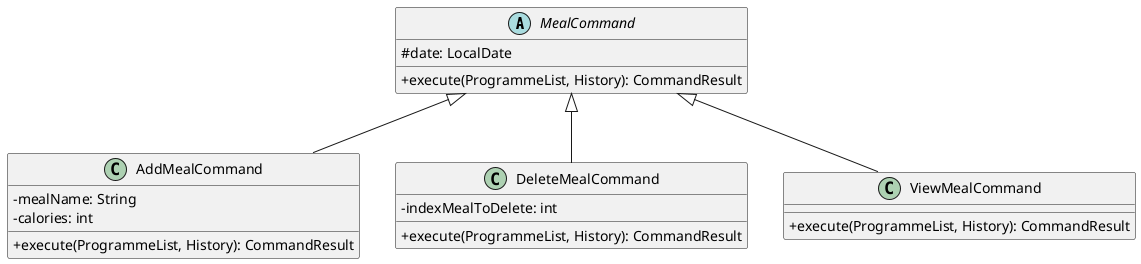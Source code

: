 @startuml

skinparam classAttributeIconSize 0

abstract class MealCommand {
    # date: LocalDate
    + execute(ProgrammeList, History): CommandResult
}

class AddMealCommand {
    - mealName: String
    - calories: int
    + execute(ProgrammeList, History): CommandResult
}

class DeleteMealCommand {
    - indexMealToDelete: int
    + execute(ProgrammeList, History): CommandResult
}

class ViewMealCommand {
    + execute(ProgrammeList, History): CommandResult
}

MealCommand <|-- AddMealCommand
MealCommand <|-- DeleteMealCommand
MealCommand <|-- ViewMealCommand

@enduml
